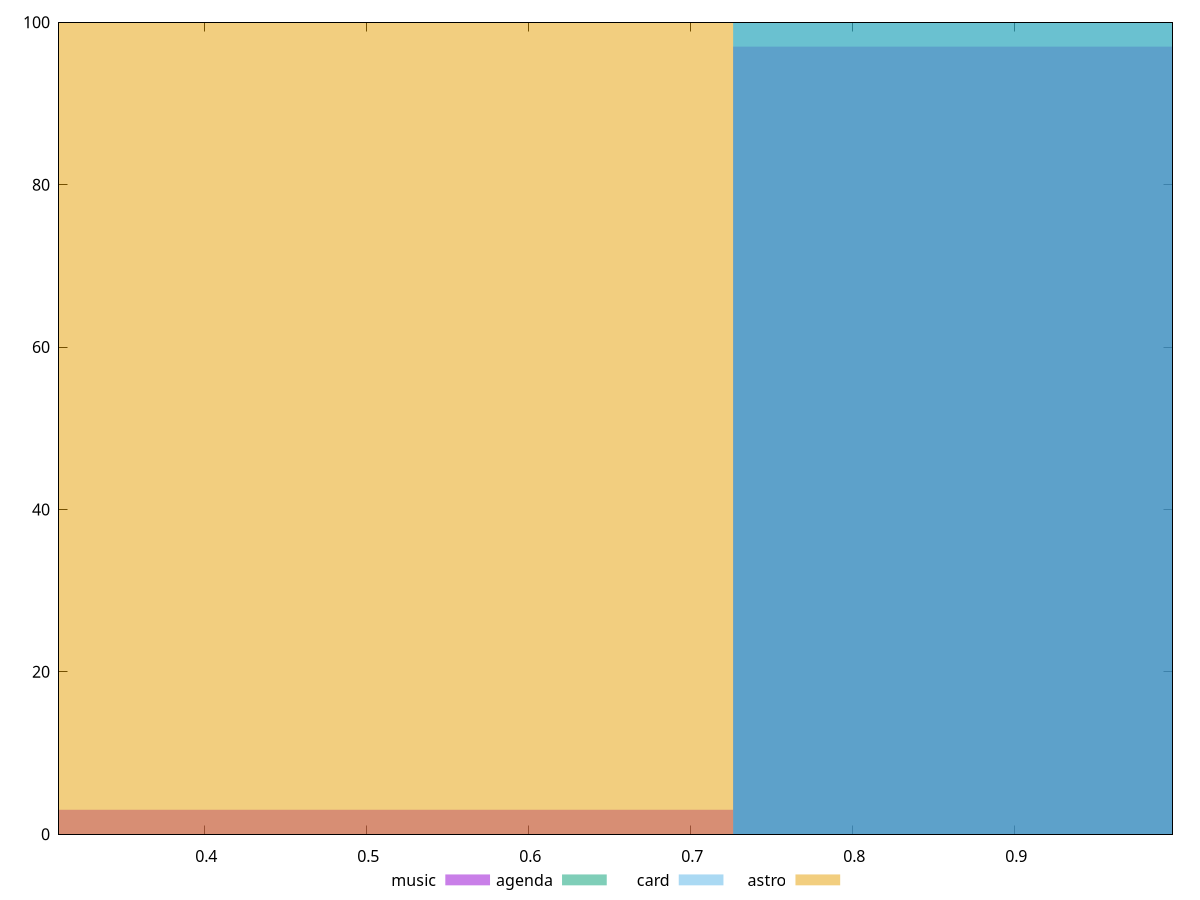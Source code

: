 reset

$music <<EOF
0.48433097501703126 3
0.9686619500340625 97
EOF

$agenda <<EOF
0.9686619500340625 100
EOF

$card <<EOF
0.9686619500340625 100
EOF

$astro <<EOF
0.48433097501703126 100
EOF

set key outside below
set boxwidth 0.48433097501703126
set xrange [0.310337918766011:0.9977298577434869]
set yrange [0:100]
set trange [0:100]
set style fill transparent solid 0.5 noborder
set terminal svg size 640, 520 enhanced background rgb 'white'
set output "reports/report_00031_2021-02-24T23-18-18.084Z/meta/pScore/comparison/histogram/all_raw.svg"

plot $music title "music" with boxes, \
     $agenda title "agenda" with boxes, \
     $card title "card" with boxes, \
     $astro title "astro" with boxes

reset
